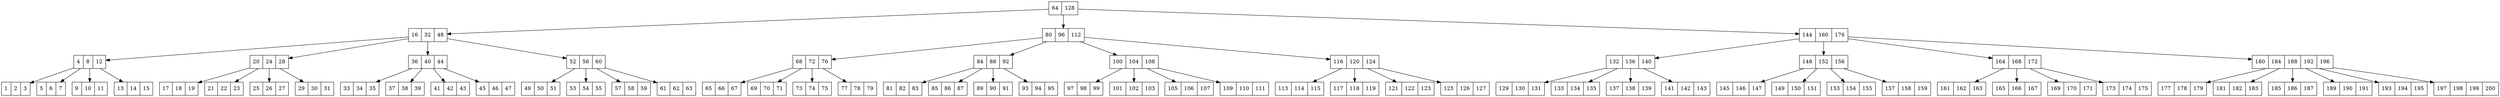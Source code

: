 digraph {
"0xd62060"[shape=record, label="{{ 64|128} } "];
"0xd61130"[shape=record, label="{{ 16|32|48} } "];
"0xd60d40"[shape=record, label="{{ 4|8|12} } "];
"0xd60c20"[shape=record, label="{{ 1|2|3} } "];
"0xd60d40"->"0xd60c20"
"0xd60cb0"[shape=record, label="{{ 5|6|7} } "];
"0xd60d40"->"0xd60cb0"
"0xd60dd0"[shape=record, label="{{ 9|10|11} } "];
"0xd60d40"->"0xd60dd0"
"0xd60e60"[shape=record, label="{{ 13|14|15} } "];
"0xd60d40"->"0xd60e60"
"0xd61130"->"0xd60d40"
"0xd610a0"[shape=record, label="{{ 20|24|28} } "];
"0xd60ef0"[shape=record, label="{{ 17|18|19} } "];
"0xd610a0"->"0xd60ef0"
"0xd60f80"[shape=record, label="{{ 21|22|23} } "];
"0xd610a0"->"0xd60f80"
"0xd61010"[shape=record, label="{{ 25|26|27} } "];
"0xd610a0"->"0xd61010"
"0xd611c0"[shape=record, label="{{ 29|30|31} } "];
"0xd610a0"->"0xd611c0"
"0xd61130"->"0xd610a0"
"0xd61400"[shape=record, label="{{ 36|40|44} } "];
"0xd61250"[shape=record, label="{{ 33|34|35} } "];
"0xd61400"->"0xd61250"
"0xd612e0"[shape=record, label="{{ 37|38|39} } "];
"0xd61400"->"0xd612e0"
"0xd61370"[shape=record, label="{{ 41|42|43} } "];
"0xd61400"->"0xd61370"
"0xd61490"[shape=record, label="{{ 45|46|47} } "];
"0xd61400"->"0xd61490"
"0xd61130"->"0xd61400"
"0xd616d0"[shape=record, label="{{ 52|56|60} } "];
"0xd61520"[shape=record, label="{{ 49|50|51} } "];
"0xd616d0"->"0xd61520"
"0xd615b0"[shape=record, label="{{ 53|54|55} } "];
"0xd616d0"->"0xd615b0"
"0xd61640"[shape=record, label="{{ 57|58|59} } "];
"0xd616d0"->"0xd61640"
"0xd61760"[shape=record, label="{{ 61|62|63} } "];
"0xd616d0"->"0xd61760"
"0xd61130"->"0xd616d0"
"0xd62060"->"0xd61130"
"0xd61fd0"[shape=record, label="{{ 80|96|112} } "];
"0xd619a0"[shape=record, label="{{ 68|72|76} } "];
"0xd617f0"[shape=record, label="{{ 65|66|67} } "];
"0xd619a0"->"0xd617f0"
"0xd61880"[shape=record, label="{{ 69|70|71} } "];
"0xd619a0"->"0xd61880"
"0xd61910"[shape=record, label="{{ 73|74|75} } "];
"0xd619a0"->"0xd61910"
"0xd61a30"[shape=record, label="{{ 77|78|79} } "];
"0xd619a0"->"0xd61a30"
"0xd61fd0"->"0xd619a0"
"0xd61c70"[shape=record, label="{{ 84|88|92} } "];
"0xd61ac0"[shape=record, label="{{ 81|82|83} } "];
"0xd61c70"->"0xd61ac0"
"0xd61b50"[shape=record, label="{{ 85|86|87} } "];
"0xd61c70"->"0xd61b50"
"0xd61be0"[shape=record, label="{{ 89|90|91} } "];
"0xd61c70"->"0xd61be0"
"0xd61d00"[shape=record, label="{{ 93|94|95} } "];
"0xd61c70"->"0xd61d00"
"0xd61fd0"->"0xd61c70"
"0xd61f40"[shape=record, label="{{ 100|104|108} } "];
"0xd61d90"[shape=record, label="{{ 97|98|99} } "];
"0xd61f40"->"0xd61d90"
"0xd61e20"[shape=record, label="{{ 101|102|103} } "];
"0xd61f40"->"0xd61e20"
"0xd61eb0"[shape=record, label="{{ 105|106|107} } "];
"0xd61f40"->"0xd61eb0"
"0xd620f0"[shape=record, label="{{ 109|110|111} } "];
"0xd61f40"->"0xd620f0"
"0xd61fd0"->"0xd61f40"
"0xd62330"[shape=record, label="{{ 116|120|124} } "];
"0xd62180"[shape=record, label="{{ 113|114|115} } "];
"0xd62330"->"0xd62180"
"0xd62210"[shape=record, label="{{ 117|118|119} } "];
"0xd62330"->"0xd62210"
"0xd622a0"[shape=record, label="{{ 121|122|123} } "];
"0xd62330"->"0xd622a0"
"0xd623c0"[shape=record, label="{{ 125|126|127} } "];
"0xd62330"->"0xd623c0"
"0xd61fd0"->"0xd62330"
"0xd62060"->"0xd61fd0"
"0xd62c30"[shape=record, label="{{ 144|160|176} } "];
"0xd62600"[shape=record, label="{{ 132|136|140} } "];
"0xd62450"[shape=record, label="{{ 129|130|131} } "];
"0xd62600"->"0xd62450"
"0xd624e0"[shape=record, label="{{ 133|134|135} } "];
"0xd62600"->"0xd624e0"
"0xd62570"[shape=record, label="{{ 137|138|139} } "];
"0xd62600"->"0xd62570"
"0xd62690"[shape=record, label="{{ 141|142|143} } "];
"0xd62600"->"0xd62690"
"0xd62c30"->"0xd62600"
"0xd628d0"[shape=record, label="{{ 148|152|156} } "];
"0xd62720"[shape=record, label="{{ 145|146|147} } "];
"0xd628d0"->"0xd62720"
"0xd627b0"[shape=record, label="{{ 149|150|151} } "];
"0xd628d0"->"0xd627b0"
"0xd62840"[shape=record, label="{{ 153|154|155} } "];
"0xd628d0"->"0xd62840"
"0xd62960"[shape=record, label="{{ 157|158|159} } "];
"0xd628d0"->"0xd62960"
"0xd62c30"->"0xd628d0"
"0xd62ba0"[shape=record, label="{{ 164|168|172} } "];
"0xd629f0"[shape=record, label="{{ 161|162|163} } "];
"0xd62ba0"->"0xd629f0"
"0xd62a80"[shape=record, label="{{ 165|166|167} } "];
"0xd62ba0"->"0xd62a80"
"0xd62b10"[shape=record, label="{{ 169|170|171} } "];
"0xd62ba0"->"0xd62b10"
"0xd62cc0"[shape=record, label="{{ 173|174|175} } "];
"0xd62ba0"->"0xd62cc0"
"0xd62c30"->"0xd62ba0"
"0xd62f00"[shape=record, label="{{ 180|184|188|192|196} } "];
"0xd62d50"[shape=record, label="{{ 177|178|179} } "];
"0xd62f00"->"0xd62d50"
"0xd62de0"[shape=record, label="{{ 181|182|183} } "];
"0xd62f00"->"0xd62de0"
"0xd62e70"[shape=record, label="{{ 185|186|187} } "];
"0xd62f00"->"0xd62e70"
"0xd62f90"[shape=record, label="{{ 189|190|191} } "];
"0xd62f00"->"0xd62f90"
"0xd63020"[shape=record, label="{{ 193|194|195} } "];
"0xd62f00"->"0xd63020"
"0xd630b0"[shape=record, label="{{ 197|198|199|200} } "];
"0xd62f00"->"0xd630b0"
"0xd62c30"->"0xd62f00"
"0xd62060"->"0xd62c30"
 }
